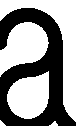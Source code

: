 beginfig(2)
z1 = (00, 30);
z2 = (10, 40);
z3 = (20, 30);
z4 = (20, 10);
z5 = (25, 00);
z6 = (10, 20);
z7 = (00, 10);
z8 = (10, 00);

pickup pencircle scaled 5pt;
draw z1{up}..z2..{down}z3..{down}z4..z5;
draw z3{down}..z6{left}..z7{down}..z8{right}..{up}z4;
endfig;
end
